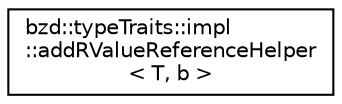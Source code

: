 digraph "Graphical Class Hierarchy"
{
  edge [fontname="Helvetica",fontsize="10",labelfontname="Helvetica",labelfontsize="10"];
  node [fontname="Helvetica",fontsize="10",shape=record];
  rankdir="LR";
  Node0 [label="bzd::typeTraits::impl\l::addRValueReferenceHelper\l\< T, b \>",height=0.2,width=0.4,color="black", fillcolor="white", style="filled",URL="$structbzd_1_1typeTraits_1_1impl_1_1addRValueReferenceHelper.html"];
}
